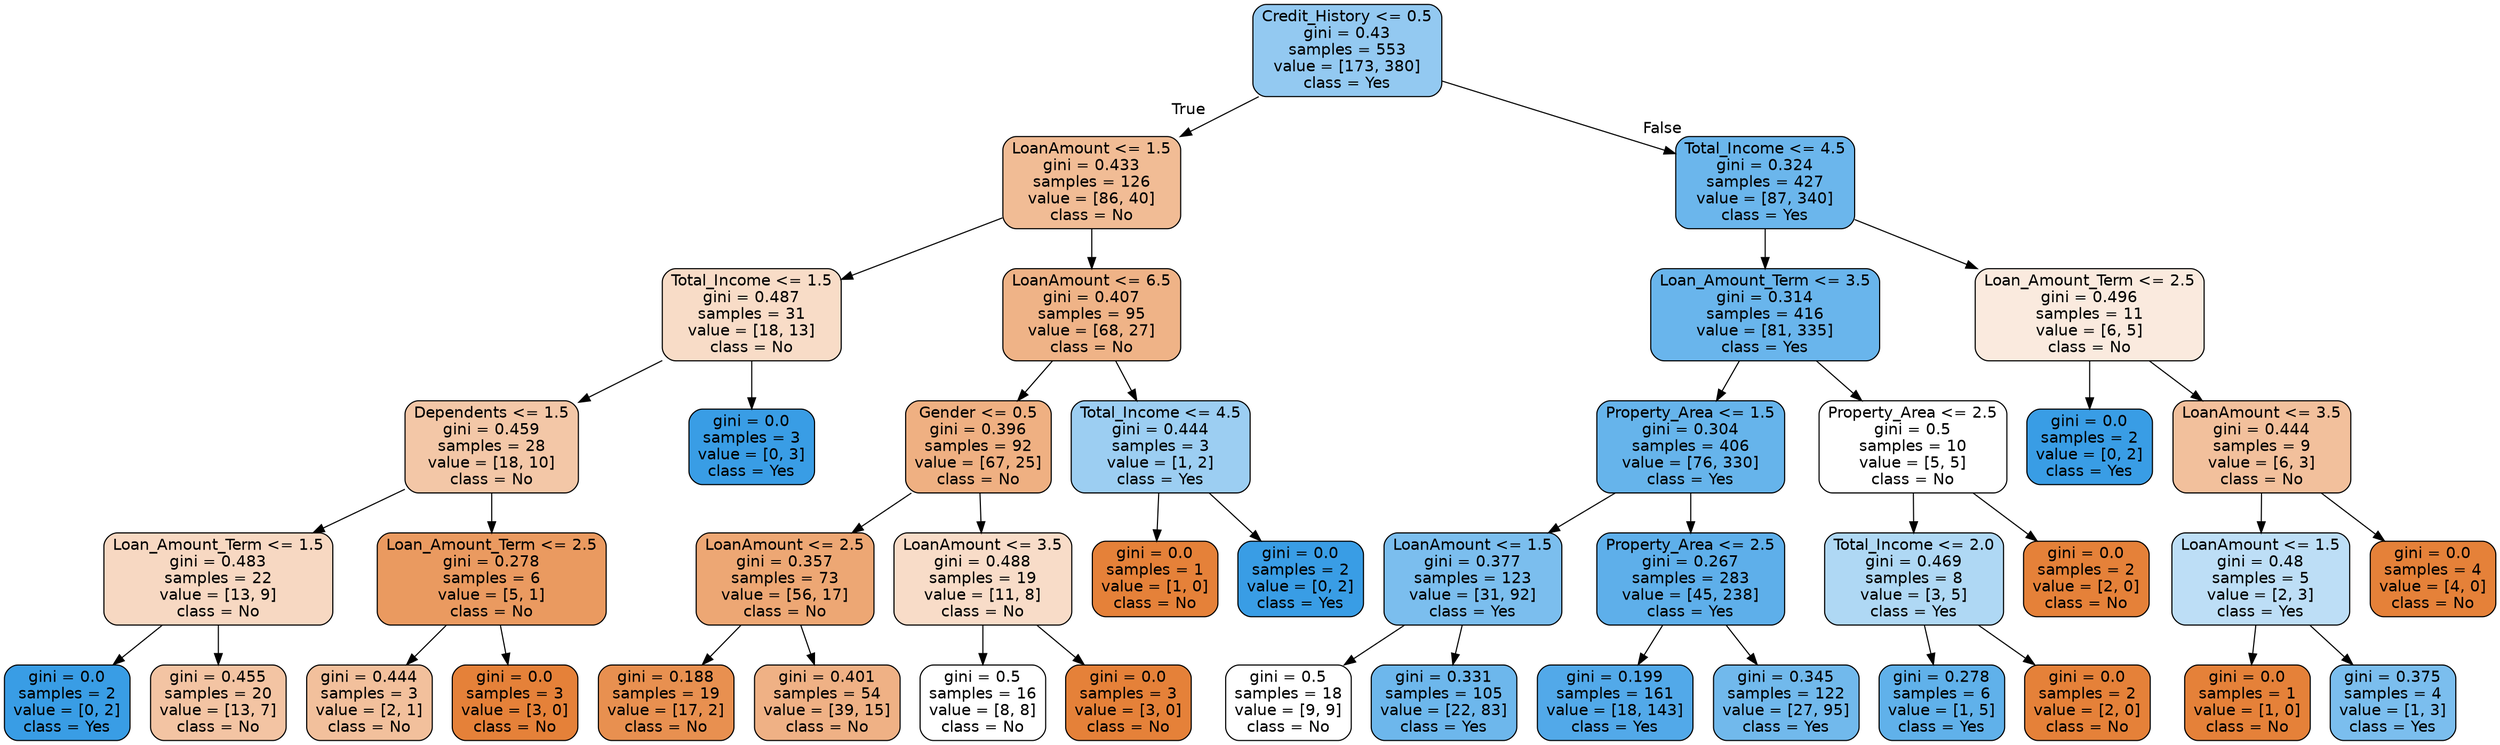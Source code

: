 digraph Tree {
node [shape=box, style="filled, rounded", color="black", fontname=helvetica] ;
edge [fontname=helvetica] ;
0 [label="Credit_History <= 0.5\ngini = 0.43\nsamples = 553\nvalue = [173, 380]\nclass = Yes", fillcolor="#399de58b"] ;
1 [label="LoanAmount <= 1.5\ngini = 0.433\nsamples = 126\nvalue = [86, 40]\nclass = No", fillcolor="#e5813988"] ;
0 -> 1 [labeldistance=2.5, labelangle=45, headlabel="True"] ;
2 [label="Total_Income <= 1.5\ngini = 0.487\nsamples = 31\nvalue = [18, 13]\nclass = No", fillcolor="#e5813947"] ;
1 -> 2 ;
3 [label="Dependents <= 1.5\ngini = 0.459\nsamples = 28\nvalue = [18, 10]\nclass = No", fillcolor="#e5813971"] ;
2 -> 3 ;
4 [label="Loan_Amount_Term <= 1.5\ngini = 0.483\nsamples = 22\nvalue = [13, 9]\nclass = No", fillcolor="#e581394e"] ;
3 -> 4 ;
5 [label="gini = 0.0\nsamples = 2\nvalue = [0, 2]\nclass = Yes", fillcolor="#399de5ff"] ;
4 -> 5 ;
6 [label="gini = 0.455\nsamples = 20\nvalue = [13, 7]\nclass = No", fillcolor="#e5813976"] ;
4 -> 6 ;
7 [label="Loan_Amount_Term <= 2.5\ngini = 0.278\nsamples = 6\nvalue = [5, 1]\nclass = No", fillcolor="#e58139cc"] ;
3 -> 7 ;
8 [label="gini = 0.444\nsamples = 3\nvalue = [2, 1]\nclass = No", fillcolor="#e581397f"] ;
7 -> 8 ;
9 [label="gini = 0.0\nsamples = 3\nvalue = [3, 0]\nclass = No", fillcolor="#e58139ff"] ;
7 -> 9 ;
10 [label="gini = 0.0\nsamples = 3\nvalue = [0, 3]\nclass = Yes", fillcolor="#399de5ff"] ;
2 -> 10 ;
11 [label="LoanAmount <= 6.5\ngini = 0.407\nsamples = 95\nvalue = [68, 27]\nclass = No", fillcolor="#e581399a"] ;
1 -> 11 ;
12 [label="Gender <= 0.5\ngini = 0.396\nsamples = 92\nvalue = [67, 25]\nclass = No", fillcolor="#e58139a0"] ;
11 -> 12 ;
13 [label="LoanAmount <= 2.5\ngini = 0.357\nsamples = 73\nvalue = [56, 17]\nclass = No", fillcolor="#e58139b2"] ;
12 -> 13 ;
14 [label="gini = 0.188\nsamples = 19\nvalue = [17, 2]\nclass = No", fillcolor="#e58139e1"] ;
13 -> 14 ;
15 [label="gini = 0.401\nsamples = 54\nvalue = [39, 15]\nclass = No", fillcolor="#e581399d"] ;
13 -> 15 ;
16 [label="LoanAmount <= 3.5\ngini = 0.488\nsamples = 19\nvalue = [11, 8]\nclass = No", fillcolor="#e5813946"] ;
12 -> 16 ;
17 [label="gini = 0.5\nsamples = 16\nvalue = [8, 8]\nclass = No", fillcolor="#e5813900"] ;
16 -> 17 ;
18 [label="gini = 0.0\nsamples = 3\nvalue = [3, 0]\nclass = No", fillcolor="#e58139ff"] ;
16 -> 18 ;
19 [label="Total_Income <= 4.5\ngini = 0.444\nsamples = 3\nvalue = [1, 2]\nclass = Yes", fillcolor="#399de57f"] ;
11 -> 19 ;
20 [label="gini = 0.0\nsamples = 1\nvalue = [1, 0]\nclass = No", fillcolor="#e58139ff"] ;
19 -> 20 ;
21 [label="gini = 0.0\nsamples = 2\nvalue = [0, 2]\nclass = Yes", fillcolor="#399de5ff"] ;
19 -> 21 ;
22 [label="Total_Income <= 4.5\ngini = 0.324\nsamples = 427\nvalue = [87, 340]\nclass = Yes", fillcolor="#399de5be"] ;
0 -> 22 [labeldistance=2.5, labelangle=-45, headlabel="False"] ;
23 [label="Loan_Amount_Term <= 3.5\ngini = 0.314\nsamples = 416\nvalue = [81, 335]\nclass = Yes", fillcolor="#399de5c1"] ;
22 -> 23 ;
24 [label="Property_Area <= 1.5\ngini = 0.304\nsamples = 406\nvalue = [76, 330]\nclass = Yes", fillcolor="#399de5c4"] ;
23 -> 24 ;
25 [label="LoanAmount <= 1.5\ngini = 0.377\nsamples = 123\nvalue = [31, 92]\nclass = Yes", fillcolor="#399de5a9"] ;
24 -> 25 ;
26 [label="gini = 0.5\nsamples = 18\nvalue = [9, 9]\nclass = No", fillcolor="#e5813900"] ;
25 -> 26 ;
27 [label="gini = 0.331\nsamples = 105\nvalue = [22, 83]\nclass = Yes", fillcolor="#399de5bb"] ;
25 -> 27 ;
28 [label="Property_Area <= 2.5\ngini = 0.267\nsamples = 283\nvalue = [45, 238]\nclass = Yes", fillcolor="#399de5cf"] ;
24 -> 28 ;
29 [label="gini = 0.199\nsamples = 161\nvalue = [18, 143]\nclass = Yes", fillcolor="#399de5df"] ;
28 -> 29 ;
30 [label="gini = 0.345\nsamples = 122\nvalue = [27, 95]\nclass = Yes", fillcolor="#399de5b7"] ;
28 -> 30 ;
31 [label="Property_Area <= 2.5\ngini = 0.5\nsamples = 10\nvalue = [5, 5]\nclass = No", fillcolor="#e5813900"] ;
23 -> 31 ;
32 [label="Total_Income <= 2.0\ngini = 0.469\nsamples = 8\nvalue = [3, 5]\nclass = Yes", fillcolor="#399de566"] ;
31 -> 32 ;
33 [label="gini = 0.278\nsamples = 6\nvalue = [1, 5]\nclass = Yes", fillcolor="#399de5cc"] ;
32 -> 33 ;
34 [label="gini = 0.0\nsamples = 2\nvalue = [2, 0]\nclass = No", fillcolor="#e58139ff"] ;
32 -> 34 ;
35 [label="gini = 0.0\nsamples = 2\nvalue = [2, 0]\nclass = No", fillcolor="#e58139ff"] ;
31 -> 35 ;
36 [label="Loan_Amount_Term <= 2.5\ngini = 0.496\nsamples = 11\nvalue = [6, 5]\nclass = No", fillcolor="#e581392a"] ;
22 -> 36 ;
37 [label="gini = 0.0\nsamples = 2\nvalue = [0, 2]\nclass = Yes", fillcolor="#399de5ff"] ;
36 -> 37 ;
38 [label="LoanAmount <= 3.5\ngini = 0.444\nsamples = 9\nvalue = [6, 3]\nclass = No", fillcolor="#e581397f"] ;
36 -> 38 ;
39 [label="LoanAmount <= 1.5\ngini = 0.48\nsamples = 5\nvalue = [2, 3]\nclass = Yes", fillcolor="#399de555"] ;
38 -> 39 ;
40 [label="gini = 0.0\nsamples = 1\nvalue = [1, 0]\nclass = No", fillcolor="#e58139ff"] ;
39 -> 40 ;
41 [label="gini = 0.375\nsamples = 4\nvalue = [1, 3]\nclass = Yes", fillcolor="#399de5aa"] ;
39 -> 41 ;
42 [label="gini = 0.0\nsamples = 4\nvalue = [4, 0]\nclass = No", fillcolor="#e58139ff"] ;
38 -> 42 ;
}